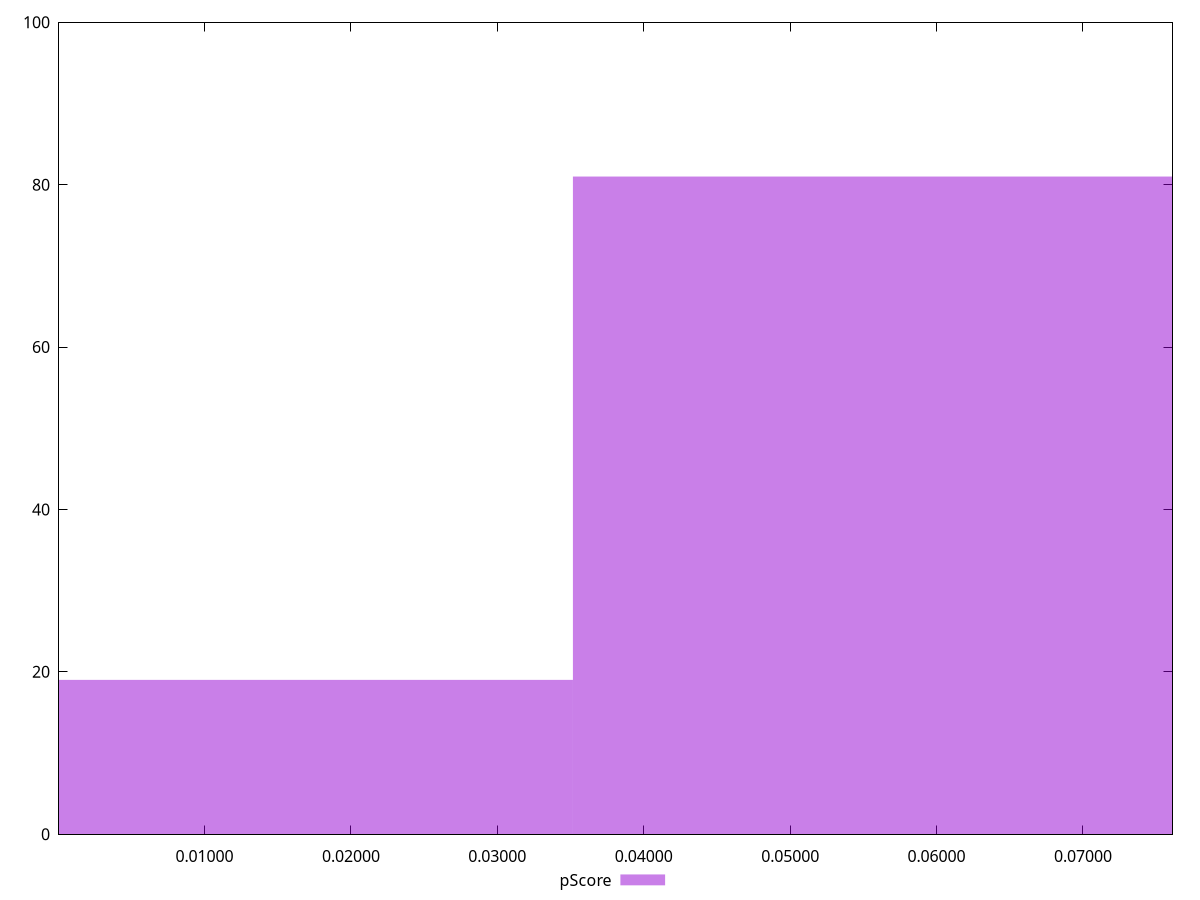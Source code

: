 reset

$pScore <<EOF
0.07032590753578133 81
0 19
EOF

set key outside below
set boxwidth 0.07032590753578133
set xrange [0.00006417586681428666:0.07611248195409825]
set yrange [0:100]
set trange [0:100]
set style fill transparent solid 0.5 noborder
set terminal svg size 640, 490 enhanced background rgb 'white'
set output "report_00018_2021-02-10T15-25-16.877Z/cumulative-layout-shift/samples/pages+cached+noadtech+nomedia+nocss/pScore/histogram.svg"

plot $pScore title "pScore" with boxes

reset
